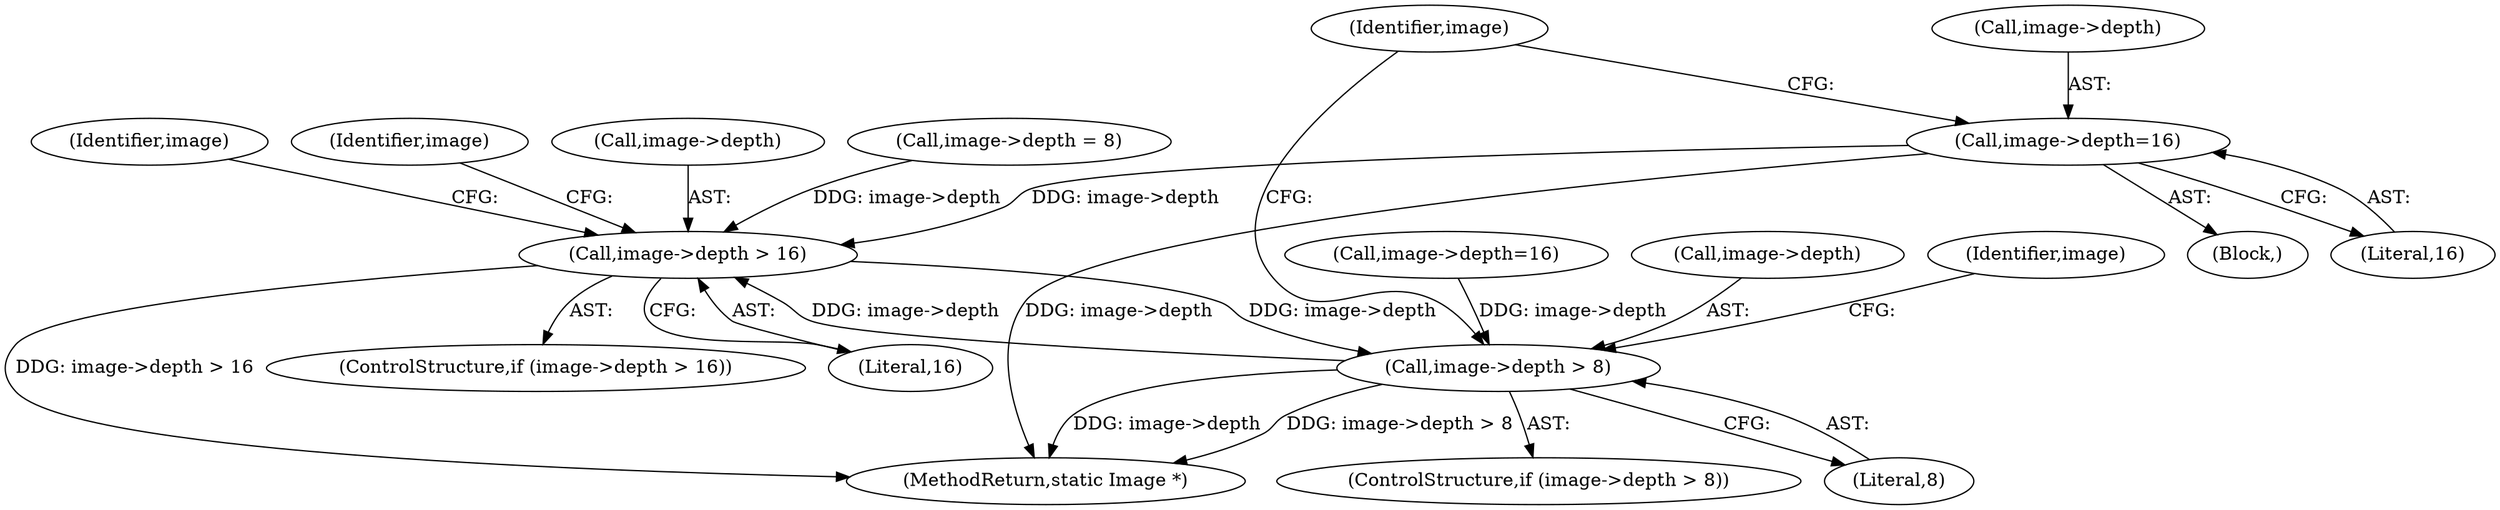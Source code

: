 digraph "0_ImageMagick_22e0310345499ffe906c604428f2a3a668942b05@pointer" {
"1006629" [label="(Call,image->depth=16)"];
"1006612" [label="(Call,image->depth > 16)"];
"1006623" [label="(Call,image->depth > 8)"];
"1006617" [label="(Call,image->depth=16)"];
"1006637" [label="(Identifier,image)"];
"1006622" [label="(ControlStructure,if (image->depth > 8))"];
"1006623" [label="(Call,image->depth > 8)"];
"1006629" [label="(Call,image->depth=16)"];
"1006630" [label="(Call,image->depth)"];
"1007383" [label="(MethodReturn,static Image *)"];
"1006619" [label="(Identifier,image)"];
"1006628" [label="(Block,)"];
"1006633" [label="(Literal,16)"];
"1006613" [label="(Call,image->depth)"];
"1006639" [label="(Call,image->depth = 8)"];
"1006611" [label="(ControlStructure,if (image->depth > 16))"];
"1006625" [label="(Identifier,image)"];
"1006616" [label="(Literal,16)"];
"1006627" [label="(Literal,8)"];
"1006624" [label="(Call,image->depth)"];
"1006631" [label="(Identifier,image)"];
"1006612" [label="(Call,image->depth > 16)"];
"1006629" -> "1006628"  [label="AST: "];
"1006629" -> "1006633"  [label="CFG: "];
"1006630" -> "1006629"  [label="AST: "];
"1006633" -> "1006629"  [label="AST: "];
"1006637" -> "1006629"  [label="CFG: "];
"1006629" -> "1007383"  [label="DDG: image->depth"];
"1006629" -> "1006612"  [label="DDG: image->depth"];
"1006612" -> "1006611"  [label="AST: "];
"1006612" -> "1006616"  [label="CFG: "];
"1006613" -> "1006612"  [label="AST: "];
"1006616" -> "1006612"  [label="AST: "];
"1006619" -> "1006612"  [label="CFG: "];
"1006625" -> "1006612"  [label="CFG: "];
"1006612" -> "1007383"  [label="DDG: image->depth > 16"];
"1006623" -> "1006612"  [label="DDG: image->depth"];
"1006639" -> "1006612"  [label="DDG: image->depth"];
"1006612" -> "1006623"  [label="DDG: image->depth"];
"1006623" -> "1006622"  [label="AST: "];
"1006623" -> "1006627"  [label="CFG: "];
"1006624" -> "1006623"  [label="AST: "];
"1006627" -> "1006623"  [label="AST: "];
"1006631" -> "1006623"  [label="CFG: "];
"1006637" -> "1006623"  [label="CFG: "];
"1006623" -> "1007383"  [label="DDG: image->depth"];
"1006623" -> "1007383"  [label="DDG: image->depth > 8"];
"1006617" -> "1006623"  [label="DDG: image->depth"];
}
